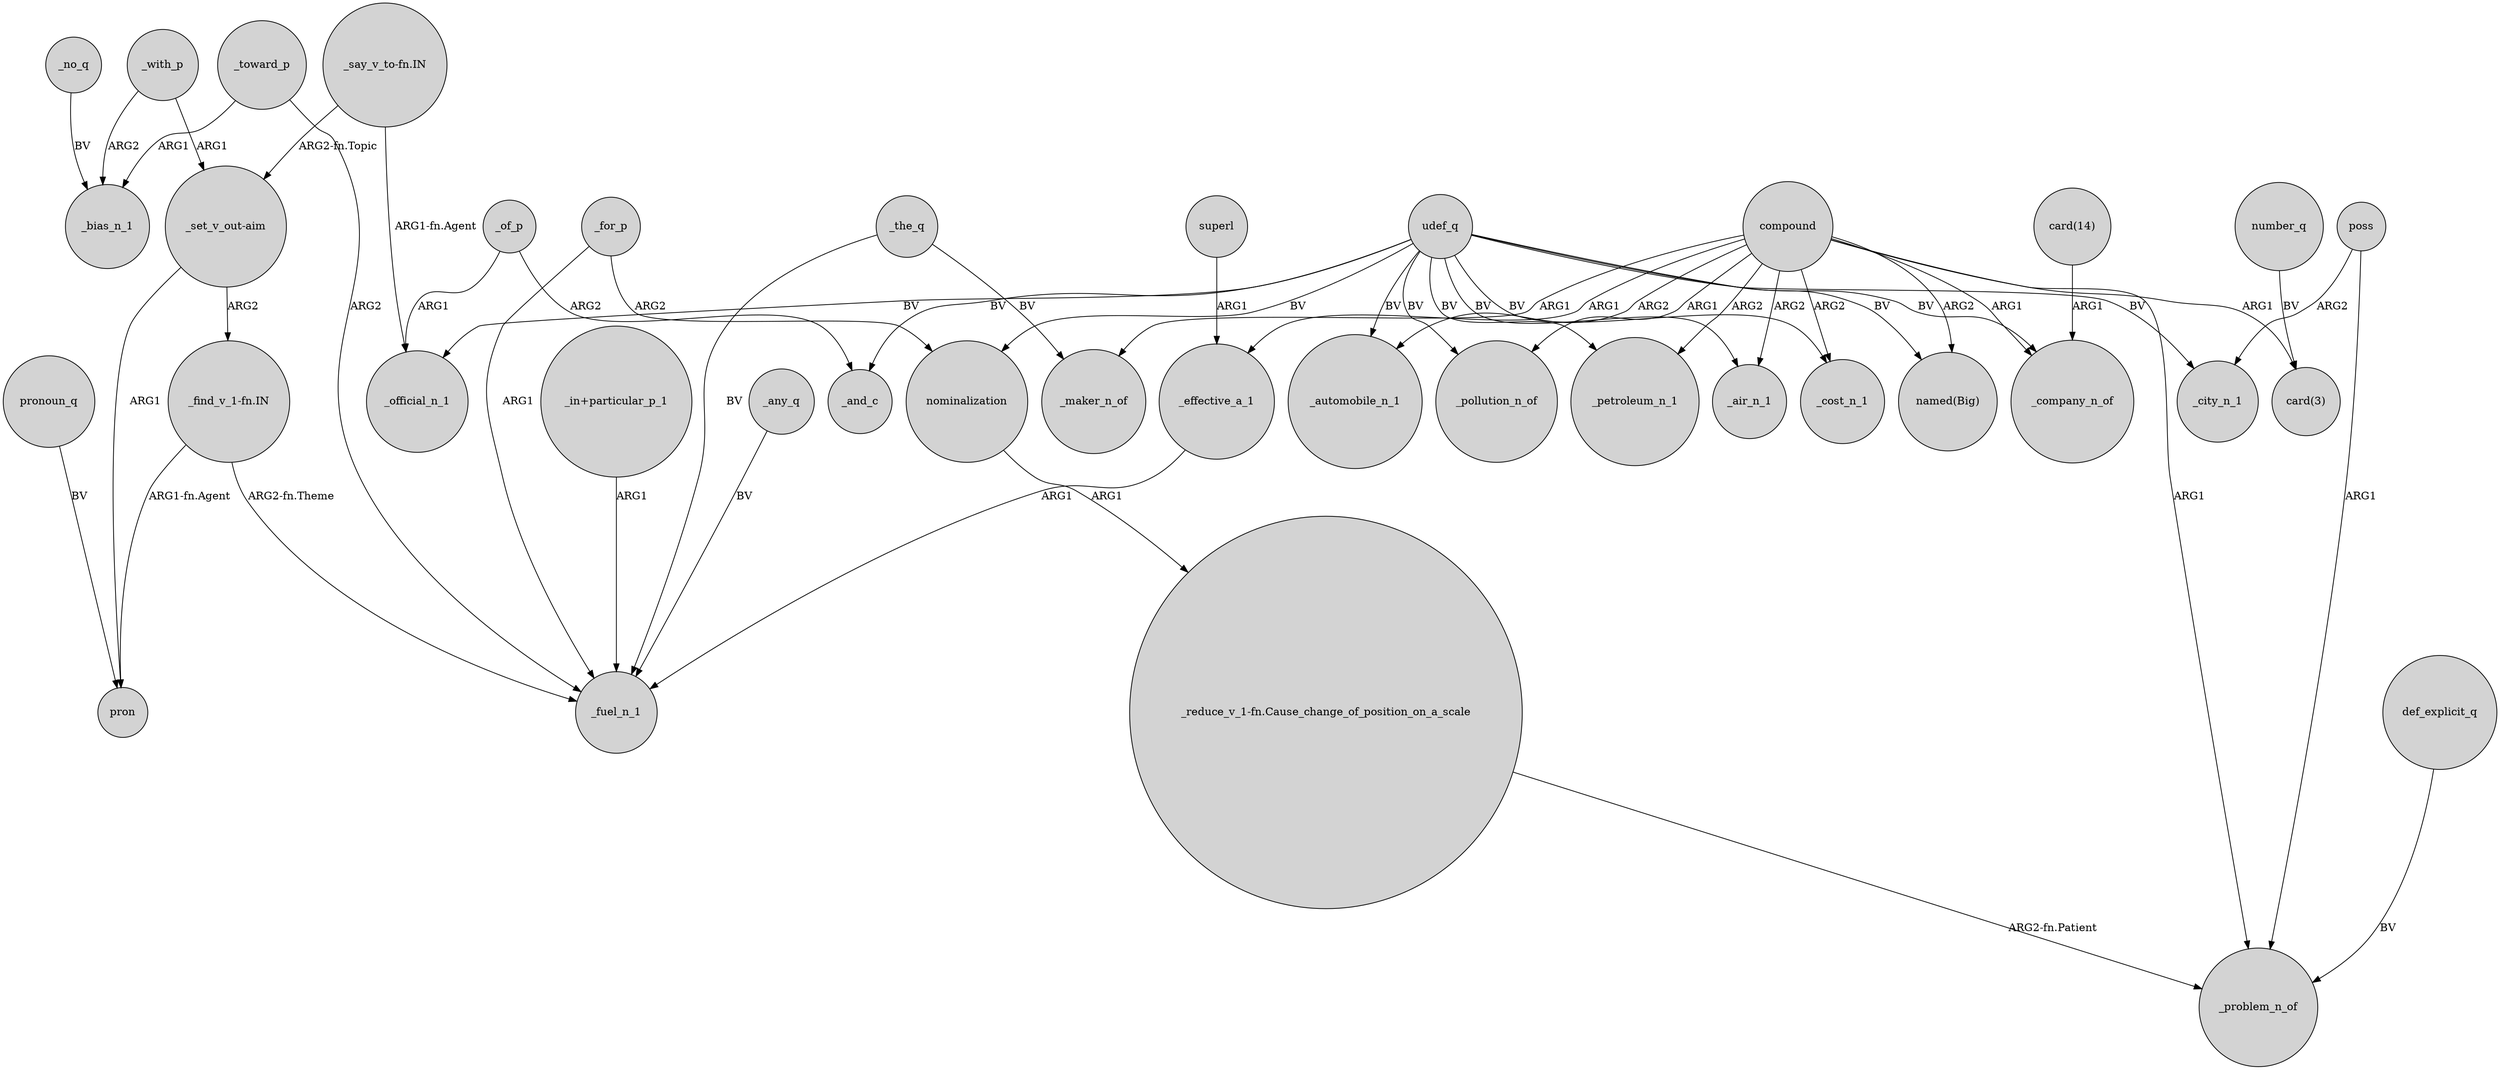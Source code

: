 digraph {
	node [shape=circle style=filled]
	compound -> _petroleum_n_1 [label=ARG2]
	udef_q -> _air_n_1 [label=BV]
	udef_q -> _petroleum_n_1 [label=BV]
	"_reduce_v_1-fn.Cause_change_of_position_on_a_scale" -> _problem_n_of [label="ARG2-fn.Patient"]
	"_set_v_out-aim" -> "_find_v_1-fn.IN" [label=ARG2]
	_with_p -> _bias_n_1 [label=ARG2]
	"_say_v_to-fn.IN" -> _official_n_1 [label="ARG1-fn.Agent"]
	udef_q -> _automobile_n_1 [label=BV]
	"_set_v_out-aim" -> pron [label=ARG1]
	_the_q -> _fuel_n_1 [label=BV]
	compound -> _effective_a_1 [label=ARG1]
	poss -> _problem_n_of [label=ARG1]
	_toward_p -> _fuel_n_1 [label=ARG2]
	_for_p -> nominalization [label=ARG2]
	_of_p -> _and_c [label=ARG2]
	compound -> _maker_n_of [label=ARG1]
	_effective_a_1 -> _fuel_n_1 [label=ARG1]
	_for_p -> _fuel_n_1 [label=ARG1]
	_the_q -> _maker_n_of [label=BV]
	nominalization -> "_reduce_v_1-fn.Cause_change_of_position_on_a_scale" [label=ARG1]
	udef_q -> _cost_n_1 [label=BV]
	"_find_v_1-fn.IN" -> _fuel_n_1 [label="ARG2-fn.Theme"]
	"card(14)" -> _company_n_of [label=ARG1]
	"_in+particular_p_1" -> _fuel_n_1 [label=ARG1]
	udef_q -> _city_n_1 [label=BV]
	compound -> _company_n_of [label=ARG1]
	pronoun_q -> pron [label=BV]
	superl -> _effective_a_1 [label=ARG1]
	def_explicit_q -> _problem_n_of [label=BV]
	compound -> _pollution_n_of [label=ARG1]
	compound -> _problem_n_of [label=ARG1]
	udef_q -> _official_n_1 [label=BV]
	compound -> _automobile_n_1 [label=ARG2]
	compound -> "card(3)" [label=ARG1]
	"_say_v_to-fn.IN" -> "_set_v_out-aim" [label="ARG2-fn.Topic"]
	_no_q -> _bias_n_1 [label=BV]
	udef_q -> _pollution_n_of [label=BV]
	_with_p -> "_set_v_out-aim" [label=ARG1]
	udef_q -> nominalization [label=BV]
	compound -> _air_n_1 [label=ARG2]
	udef_q -> "named(Big)" [label=BV]
	_of_p -> _official_n_1 [label=ARG1]
	compound -> _cost_n_1 [label=ARG2]
	number_q -> "card(3)" [label=BV]
	"_find_v_1-fn.IN" -> pron [label="ARG1-fn.Agent"]
	poss -> _city_n_1 [label=ARG2]
	udef_q -> _company_n_of [label=BV]
	compound -> "named(Big)" [label=ARG2]
	udef_q -> _and_c [label=BV]
	_any_q -> _fuel_n_1 [label=BV]
	_toward_p -> _bias_n_1 [label=ARG1]
}
